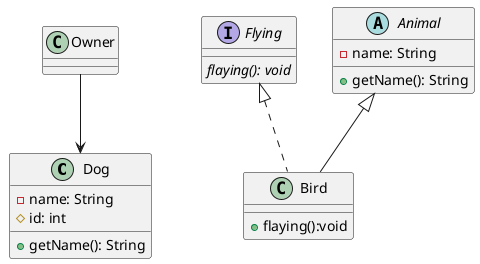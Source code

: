@startuml


Class Dog{
-name: String
#id: int
+getName(): String
}

Owner --> Dog

interface Flying{
{abstract}flaying(): void
}

abstract class Animal{
-name: String
+getName(): String
}

Class Bird{
+flaying():void
}

Flying <|.. Bird
Animal <|-- Bird

@enduml
